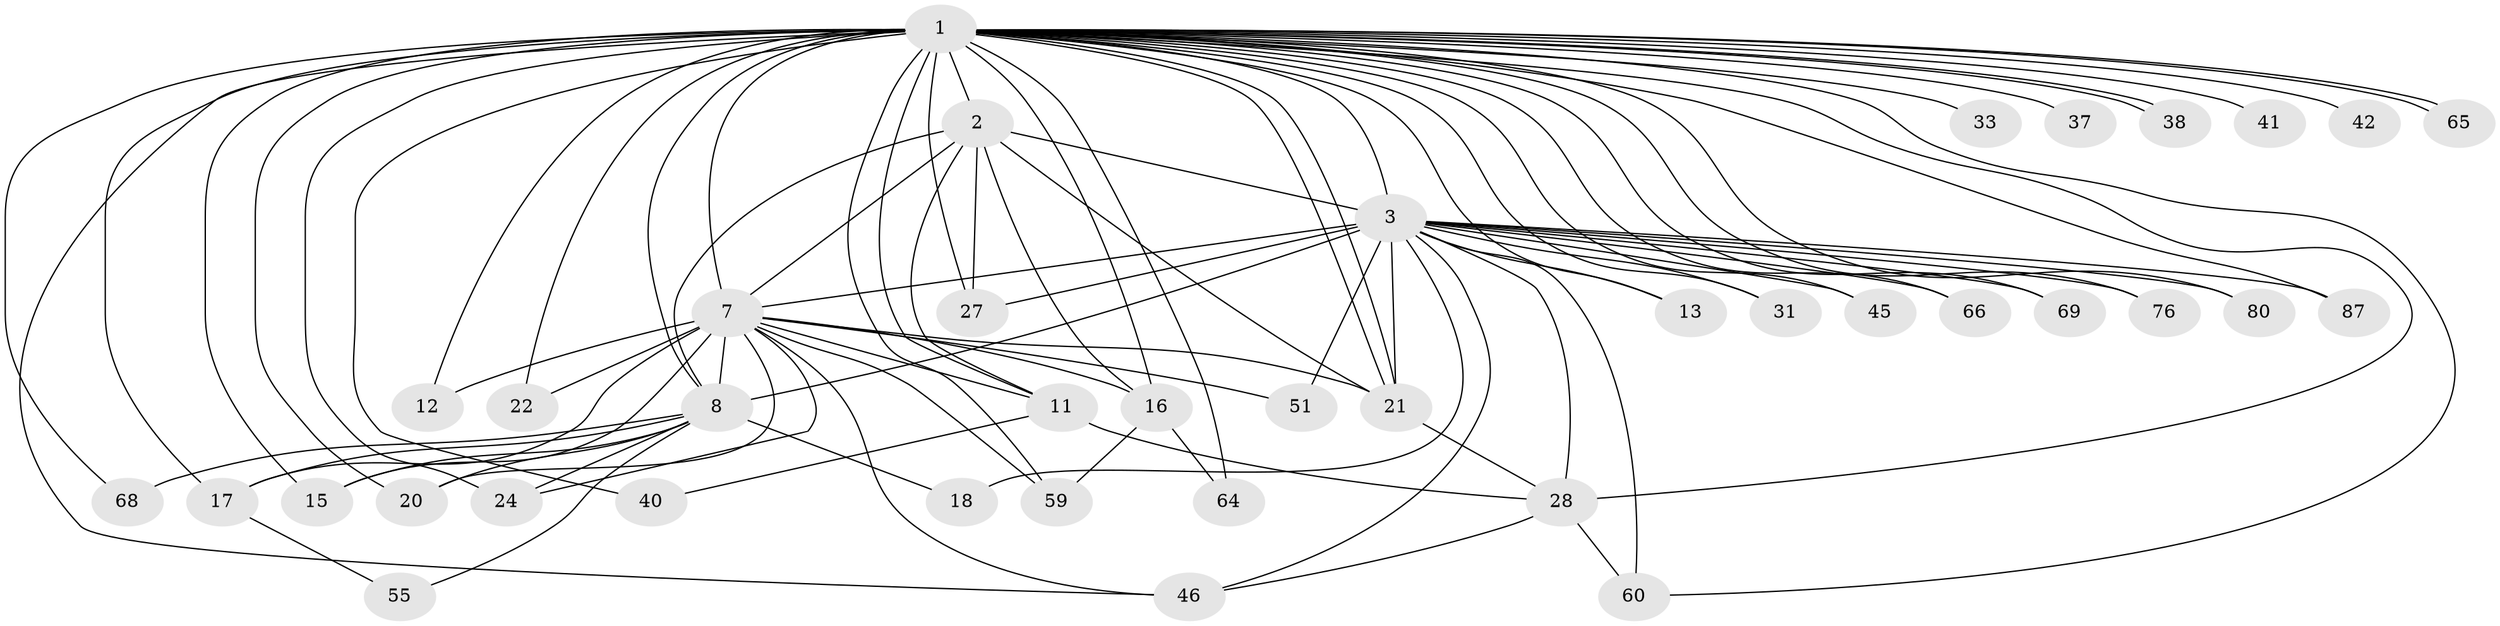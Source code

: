 // original degree distribution, {34: 0.01020408163265306, 16: 0.02040816326530612, 25: 0.01020408163265306, 23: 0.01020408163265306, 18: 0.01020408163265306, 15: 0.02040816326530612, 20: 0.01020408163265306, 21: 0.01020408163265306, 7: 0.01020408163265306, 2: 0.5714285714285714, 3: 0.17346938775510204, 5: 0.061224489795918366, 6: 0.01020408163265306, 9: 0.01020408163265306, 4: 0.061224489795918366}
// Generated by graph-tools (version 1.1) at 2025/17/03/04/25 18:17:32]
// undirected, 39 vertices, 90 edges
graph export_dot {
graph [start="1"]
  node [color=gray90,style=filled];
  1 [super="+4+23"];
  2;
  3;
  7 [super="+10+82+62+14+57"];
  8 [super="+26+49"];
  11 [super="+97+34"];
  12;
  13;
  15 [super="+96+77+25"];
  16 [super="+98+91+53"];
  17 [super="+32+67+74"];
  18;
  20 [super="+92"];
  21 [super="+43"];
  22;
  24 [super="+71"];
  27 [super="+94"];
  28 [super="+44+30"];
  31 [super="+48+39"];
  33;
  37;
  38 [super="+52"];
  40 [super="+56"];
  41;
  42;
  45;
  46 [super="+73+61"];
  51;
  55;
  59;
  60 [super="+81"];
  64 [super="+78"];
  65;
  66;
  68;
  69;
  76;
  80;
  87;
  1 -- 2 [weight=7];
  1 -- 3 [weight=5];
  1 -- 7 [weight=14];
  1 -- 8 [weight=6];
  1 -- 11 [weight=4];
  1 -- 20 [weight=3];
  1 -- 21 [weight=2];
  1 -- 21;
  1 -- 24 [weight=2];
  1 -- 33 [weight=2];
  1 -- 38 [weight=2];
  1 -- 38;
  1 -- 41 [weight=2];
  1 -- 45;
  1 -- 59;
  1 -- 64 [weight=4];
  1 -- 65;
  1 -- 65;
  1 -- 87;
  1 -- 31 [weight=3];
  1 -- 27;
  1 -- 16 [weight=2];
  1 -- 66;
  1 -- 68;
  1 -- 69;
  1 -- 12;
  1 -- 13;
  1 -- 76;
  1 -- 15 [weight=3];
  1 -- 17 [weight=3];
  1 -- 80;
  1 -- 22;
  1 -- 28;
  1 -- 37;
  1 -- 40 [weight=3];
  1 -- 42;
  1 -- 46;
  1 -- 60;
  2 -- 3;
  2 -- 7 [weight=3];
  2 -- 8;
  2 -- 16;
  2 -- 27;
  2 -- 21;
  2 -- 11;
  3 -- 7 [weight=2];
  3 -- 8;
  3 -- 13;
  3 -- 18;
  3 -- 27;
  3 -- 28 [weight=2];
  3 -- 31;
  3 -- 45;
  3 -- 46;
  3 -- 51;
  3 -- 66;
  3 -- 69;
  3 -- 76;
  3 -- 80;
  3 -- 87;
  3 -- 21;
  3 -- 60;
  7 -- 8 [weight=4];
  7 -- 12;
  7 -- 15;
  7 -- 16;
  7 -- 17 [weight=2];
  7 -- 22;
  7 -- 24;
  7 -- 46;
  7 -- 51;
  7 -- 59;
  7 -- 11;
  7 -- 20;
  7 -- 21;
  8 -- 15;
  8 -- 18 [weight=2];
  8 -- 20;
  8 -- 55;
  8 -- 68;
  8 -- 17;
  8 -- 24;
  11 -- 28;
  11 -- 40;
  16 -- 64;
  16 -- 59;
  17 -- 55;
  21 -- 28;
  28 -- 60;
  28 -- 46;
}
